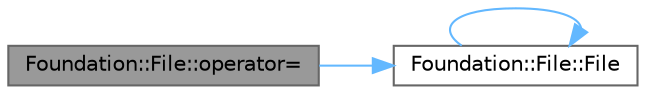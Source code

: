 digraph "Foundation::File::operator="
{
 // LATEX_PDF_SIZE
  bgcolor="transparent";
  edge [fontname=Helvetica,fontsize=10,labelfontname=Helvetica,labelfontsize=10];
  node [fontname=Helvetica,fontsize=10,shape=box,height=0.2,width=0.4];
  rankdir="LR";
  Node1 [id="Node000001",label="Foundation::File::operator=",height=0.2,width=0.4,color="gray40", fillcolor="grey60", style="filled", fontcolor="black",tooltip=" "];
  Node1 -> Node2 [id="edge1_Node000001_Node000002",color="steelblue1",style="solid",tooltip=" "];
  Node2 [id="Node000002",label="Foundation::File::File",height=0.2,width=0.4,color="grey40", fillcolor="white", style="filled",URL="$class_foundation_1_1_file.html#a87adab618d0c14848f7f3ef55994910d",tooltip=" "];
  Node2 -> Node2 [id="edge2_Node000002_Node000002",color="steelblue1",style="solid",tooltip=" "];
}
